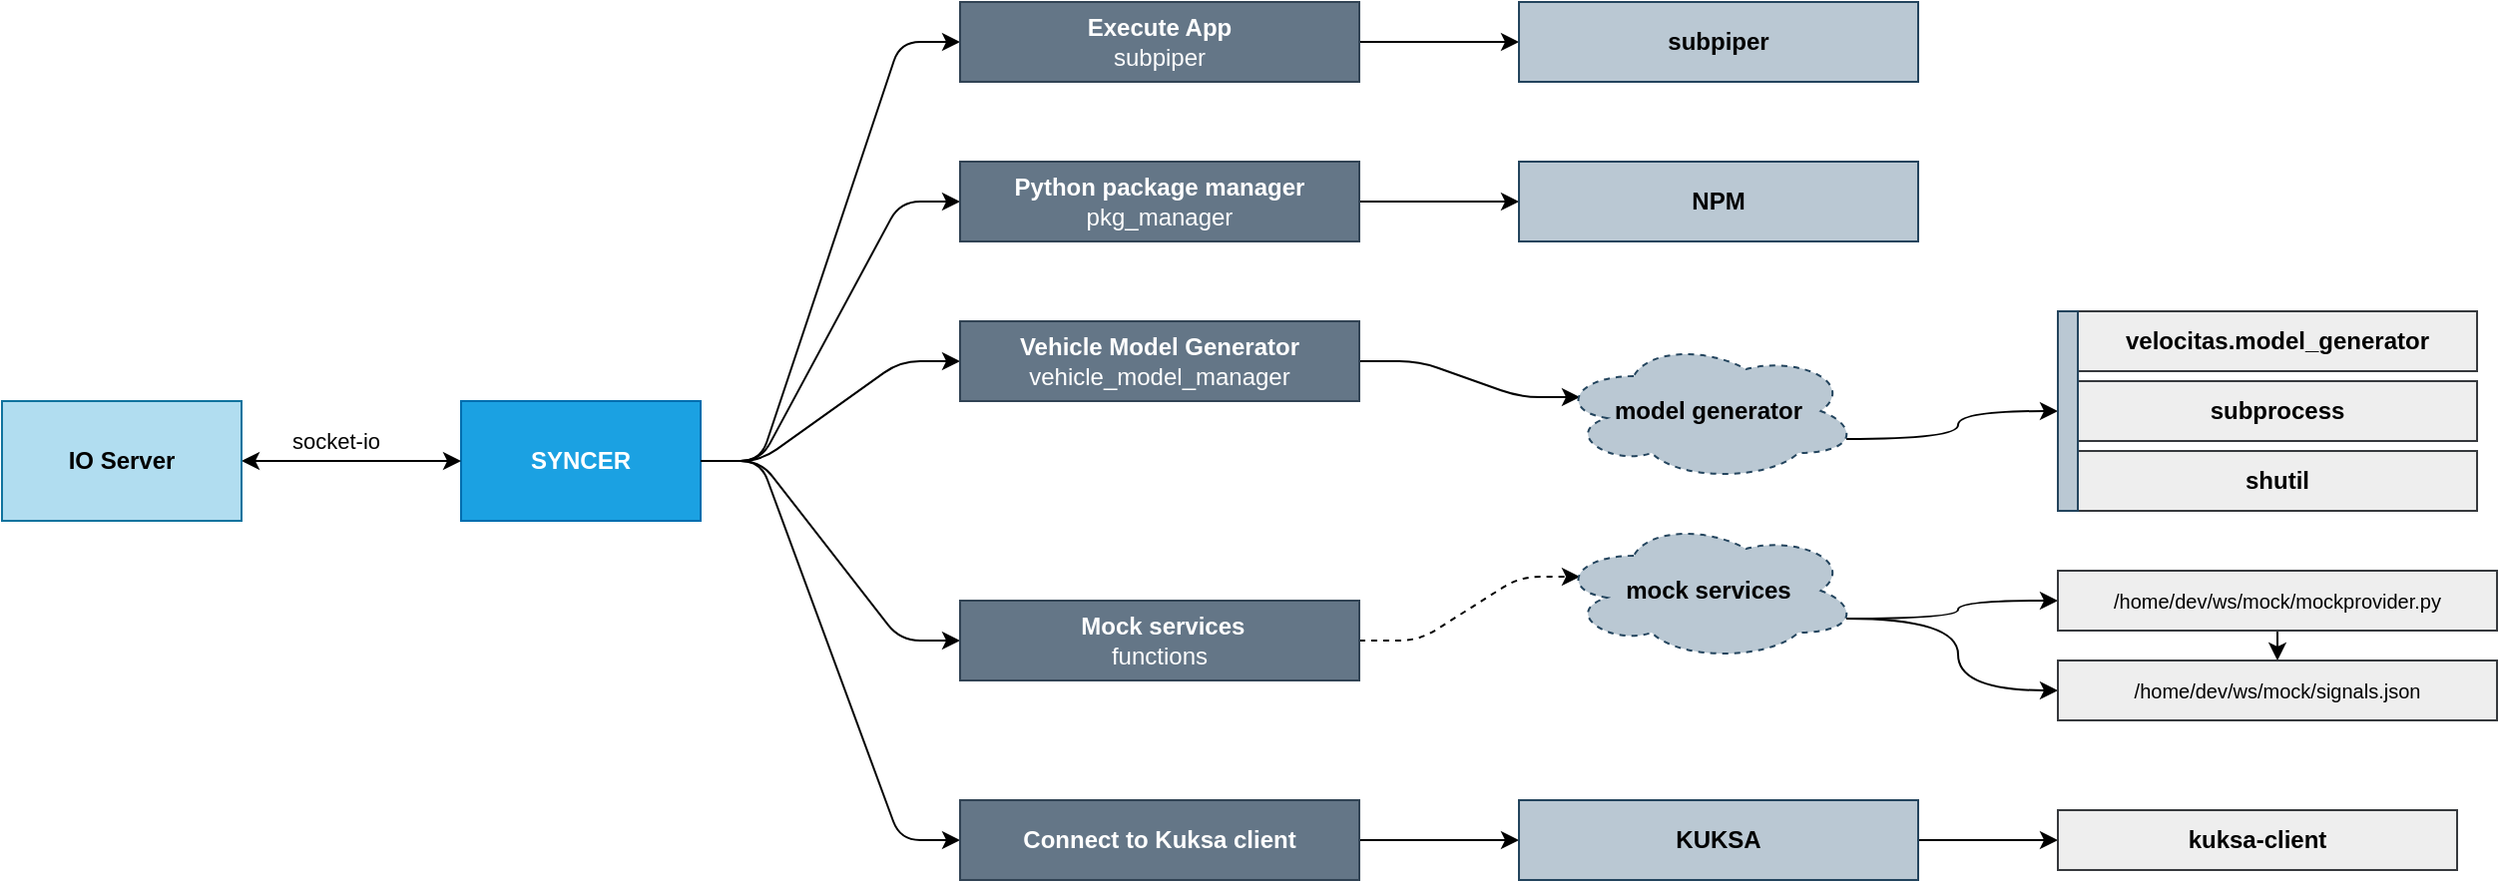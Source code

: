 <mxfile>
    <diagram id="cH-yPkPImQ-NwqW8dicZ" name="Page-1">
        <mxGraphModel dx="1545" dy="654" grid="1" gridSize="10" guides="1" tooltips="1" connect="1" arrows="1" fold="1" page="1" pageScale="1" pageWidth="1169" pageHeight="1654" math="0" shadow="0">
            <root>
                <mxCell id="0"/>
                <mxCell id="1" parent="0"/>
                <mxCell id="7" style="edgeStyle=entityRelationEdgeStyle;html=1;exitX=1;exitY=0.5;exitDx=0;exitDy=0;entryX=0;entryY=0.5;entryDx=0;entryDy=0;startArrow=none;startFill=0;" parent="1" source="2" target="6" edge="1">
                    <mxGeometry relative="1" as="geometry"/>
                </mxCell>
                <mxCell id="13" style="edgeStyle=entityRelationEdgeStyle;html=1;exitX=1;exitY=0.5;exitDx=0;exitDy=0;entryX=0;entryY=0.5;entryDx=0;entryDy=0;startArrow=none;startFill=0;" parent="1" source="2" target="12" edge="1">
                    <mxGeometry relative="1" as="geometry"/>
                </mxCell>
                <mxCell id="2" value="SYNCER" style="rounded=0;whiteSpace=wrap;html=1;fillColor=#1ba1e2;strokeColor=#006EAF;fontColor=#ffffff;fontStyle=1" parent="1" vertex="1">
                    <mxGeometry x="270" y="520" width="120" height="60" as="geometry"/>
                </mxCell>
                <mxCell id="4" style="edgeStyle=none;html=1;exitX=1;exitY=0.5;exitDx=0;exitDy=0;entryX=0;entryY=0.5;entryDx=0;entryDy=0;startArrow=classic;startFill=1;" parent="1" source="3" target="2" edge="1">
                    <mxGeometry relative="1" as="geometry"/>
                </mxCell>
                <mxCell id="5" value="socket-io" style="edgeLabel;html=1;align=center;verticalAlign=middle;resizable=0;points=[];" parent="4" vertex="1" connectable="0">
                    <mxGeometry x="0.187" y="-3" relative="1" as="geometry">
                        <mxPoint x="-19" y="-13" as="offset"/>
                    </mxGeometry>
                </mxCell>
                <mxCell id="3" value="IO Server" style="rounded=0;whiteSpace=wrap;html=1;fillColor=#b1ddf0;strokeColor=#10739e;fontStyle=1" parent="1" vertex="1">
                    <mxGeometry x="40" y="520" width="120" height="60" as="geometry"/>
                </mxCell>
                <mxCell id="26" style="edgeStyle=entityRelationEdgeStyle;html=1;exitX=1;exitY=0.5;exitDx=0;exitDy=0;entryX=0;entryY=0.5;entryDx=0;entryDy=0;startArrow=none;startFill=0;endArrow=classic;endFill=1;" parent="1" source="6" target="25" edge="1">
                    <mxGeometry relative="1" as="geometry"/>
                </mxCell>
                <mxCell id="6" value="Execute App&lt;br&gt;&lt;span style=&quot;font-weight: normal;&quot;&gt;subpiper&lt;/span&gt;" style="rounded=0;whiteSpace=wrap;fillColor=#647687;strokeColor=#314354;fontColor=#ffffff;fontStyle=1;html=1;" parent="1" vertex="1">
                    <mxGeometry x="520" y="320" width="200" height="40" as="geometry"/>
                </mxCell>
                <mxCell id="9" style="edgeStyle=entityRelationEdgeStyle;html=1;exitX=0;exitY=0.5;exitDx=0;exitDy=0;entryX=1;entryY=0.5;entryDx=0;entryDy=0;startArrow=classic;startFill=1;endArrow=none;endFill=0;" parent="1" source="8" target="2" edge="1">
                    <mxGeometry relative="1" as="geometry"/>
                </mxCell>
                <mxCell id="24" style="edgeStyle=entityRelationEdgeStyle;html=1;exitX=1;exitY=0.5;exitDx=0;exitDy=0;entryX=0;entryY=0.5;entryDx=0;entryDy=0;startArrow=none;startFill=0;endArrow=classic;endFill=1;" parent="1" source="8" target="23" edge="1">
                    <mxGeometry relative="1" as="geometry"/>
                </mxCell>
                <mxCell id="8" value="&lt;b&gt;Python package manager&lt;/b&gt;&lt;br&gt;pkg_manager" style="rounded=0;whiteSpace=wrap;fillColor=#647687;strokeColor=#314354;fontColor=#ffffff;fontStyle=0;html=1;" parent="1" vertex="1">
                    <mxGeometry x="520" y="400" width="200" height="40" as="geometry"/>
                </mxCell>
                <mxCell id="11" style="edgeStyle=entityRelationEdgeStyle;html=1;exitX=0;exitY=0.5;exitDx=0;exitDy=0;entryX=1;entryY=0.5;entryDx=0;entryDy=0;startArrow=classic;startFill=1;endArrow=none;endFill=0;" parent="1" source="10" target="2" edge="1">
                    <mxGeometry relative="1" as="geometry"/>
                </mxCell>
                <mxCell id="22" style="edgeStyle=entityRelationEdgeStyle;html=1;exitX=1;exitY=0.5;exitDx=0;exitDy=0;entryX=0.07;entryY=0.4;entryDx=0;entryDy=0;entryPerimeter=0;startArrow=none;startFill=0;endArrow=classic;endFill=1;" parent="1" source="10" target="21" edge="1">
                    <mxGeometry relative="1" as="geometry"/>
                </mxCell>
                <mxCell id="10" value="Vehicle Model Generator&lt;br&gt;&lt;span style=&quot;font-weight: normal;&quot;&gt;vehicle_model_manager&lt;/span&gt;" style="rounded=0;whiteSpace=wrap;fillColor=#647687;strokeColor=#314354;fontColor=#ffffff;fontStyle=1;html=1;" parent="1" vertex="1">
                    <mxGeometry x="520" y="480" width="200" height="40" as="geometry"/>
                </mxCell>
                <mxCell id="20" style="edgeStyle=entityRelationEdgeStyle;html=1;exitX=1;exitY=0.5;exitDx=0;exitDy=0;entryX=0.07;entryY=0.4;entryDx=0;entryDy=0;entryPerimeter=0;startArrow=none;startFill=0;endArrow=classic;endFill=1;dashed=1;" parent="1" source="12" target="19" edge="1">
                    <mxGeometry relative="1" as="geometry"/>
                </mxCell>
                <mxCell id="12" value="&amp;nbsp;Mock services&lt;br&gt;&lt;span style=&quot;font-weight: normal;&quot;&gt;functions&lt;/span&gt;" style="rounded=0;whiteSpace=wrap;fillColor=#647687;strokeColor=#314354;fontColor=#ffffff;fontStyle=1;html=1;" parent="1" vertex="1">
                    <mxGeometry x="520" y="620" width="200" height="40" as="geometry"/>
                </mxCell>
                <mxCell id="16" style="edgeStyle=entityRelationEdgeStyle;html=1;exitX=0;exitY=0.5;exitDx=0;exitDy=0;entryX=1;entryY=0.5;entryDx=0;entryDy=0;startArrow=classic;startFill=1;endArrow=none;endFill=0;" parent="1" source="15" target="2" edge="1">
                    <mxGeometry relative="1" as="geometry"/>
                </mxCell>
                <mxCell id="18" style="edgeStyle=entityRelationEdgeStyle;html=1;exitX=1;exitY=0.5;exitDx=0;exitDy=0;entryX=0;entryY=0.5;entryDx=0;entryDy=0;startArrow=none;startFill=0;endArrow=classic;endFill=1;" parent="1" source="15" target="17" edge="1">
                    <mxGeometry relative="1" as="geometry"/>
                </mxCell>
                <mxCell id="15" value="Connect to Kuksa client" style="rounded=0;whiteSpace=wrap;html=1;fillColor=#647687;strokeColor=#314354;fontColor=#ffffff;fontStyle=1" parent="1" vertex="1">
                    <mxGeometry x="520" y="720" width="200" height="40" as="geometry"/>
                </mxCell>
                <mxCell id="40" style="edgeStyle=orthogonalEdgeStyle;curved=1;html=1;exitX=1;exitY=0.5;exitDx=0;exitDy=0;entryX=0;entryY=0.5;entryDx=0;entryDy=0;fontSize=10;" edge="1" parent="1" source="17" target="39">
                    <mxGeometry relative="1" as="geometry"/>
                </mxCell>
                <mxCell id="17" value="KUKSA" style="rounded=0;whiteSpace=wrap;html=1;fillColor=#bac8d3;strokeColor=#23445d;fontStyle=1" parent="1" vertex="1">
                    <mxGeometry x="800" y="720" width="200" height="40" as="geometry"/>
                </mxCell>
                <mxCell id="37" style="edgeStyle=orthogonalEdgeStyle;curved=1;html=1;exitX=0.96;exitY=0.7;exitDx=0;exitDy=0;exitPerimeter=0;entryX=0;entryY=0.5;entryDx=0;entryDy=0;" edge="1" parent="1" source="19" target="32">
                    <mxGeometry relative="1" as="geometry"/>
                </mxCell>
                <mxCell id="38" style="edgeStyle=orthogonalEdgeStyle;curved=1;html=1;exitX=0.96;exitY=0.7;exitDx=0;exitDy=0;exitPerimeter=0;" edge="1" parent="1" source="19" target="33">
                    <mxGeometry relative="1" as="geometry"/>
                </mxCell>
                <mxCell id="19" value="mock services" style="ellipse;shape=cloud;whiteSpace=wrap;html=1;fillColor=#bac8d3;strokeColor=#23445d;fontStyle=1;dashed=1;" parent="1" vertex="1">
                    <mxGeometry x="820" y="580" width="150" height="70" as="geometry"/>
                </mxCell>
                <mxCell id="30" style="edgeStyle=orthogonalEdgeStyle;html=1;exitX=0.96;exitY=0.7;exitDx=0;exitDy=0;exitPerimeter=0;entryX=0;entryY=0.5;entryDx=0;entryDy=0;curved=1;" edge="1" parent="1" source="21" target="31">
                    <mxGeometry relative="1" as="geometry">
                        <mxPoint x="1100" y="539.273" as="targetPoint"/>
                    </mxGeometry>
                </mxCell>
                <mxCell id="21" value="model generator" style="ellipse;shape=cloud;whiteSpace=wrap;html=1;fillColor=#bac8d3;strokeColor=#23445d;fontStyle=1;dashed=1;" parent="1" vertex="1">
                    <mxGeometry x="820" y="490" width="150" height="70" as="geometry"/>
                </mxCell>
                <mxCell id="23" value="NPM" style="rounded=0;whiteSpace=wrap;html=1;fillColor=#bac8d3;strokeColor=#23445d;fontStyle=1" parent="1" vertex="1">
                    <mxGeometry x="800" y="400" width="200" height="40" as="geometry"/>
                </mxCell>
                <mxCell id="25" value="subpiper" style="rounded=0;whiteSpace=wrap;html=1;fillColor=#bac8d3;strokeColor=#23445d;fontStyle=1" parent="1" vertex="1">
                    <mxGeometry x="800" y="320" width="200" height="40" as="geometry"/>
                </mxCell>
                <mxCell id="27" value="velocitas.model_generator" style="rounded=0;whiteSpace=wrap;fillColor=#eeeeee;strokeColor=#36393d;fontStyle=1" vertex="1" parent="1">
                    <mxGeometry x="1080" y="475" width="200" height="30" as="geometry"/>
                </mxCell>
                <mxCell id="28" value="subprocess" style="rounded=0;whiteSpace=wrap;fillColor=#eeeeee;strokeColor=#36393d;fontStyle=1" vertex="1" parent="1">
                    <mxGeometry x="1080" y="510" width="200" height="30" as="geometry"/>
                </mxCell>
                <mxCell id="29" value="shutil" style="rounded=0;whiteSpace=wrap;fillColor=#eeeeee;strokeColor=#36393d;fontStyle=1" vertex="1" parent="1">
                    <mxGeometry x="1080" y="545" width="200" height="30" as="geometry"/>
                </mxCell>
                <mxCell id="31" value="" style="rounded=0;whiteSpace=wrap;html=1;fillColor=#bac8d3;strokeColor=#23445d;" vertex="1" parent="1">
                    <mxGeometry x="1070" y="475" width="10" height="100" as="geometry"/>
                </mxCell>
                <mxCell id="35" style="edgeStyle=orthogonalEdgeStyle;curved=1;html=1;exitX=0.5;exitY=1;exitDx=0;exitDy=0;fontSize=10;fontStyle=0" edge="1" parent="1" source="32" target="33">
                    <mxGeometry relative="1" as="geometry"/>
                </mxCell>
                <mxCell id="32" value="/home/dev/ws/mock/mockprovider.py" style="rounded=0;whiteSpace=wrap;fillColor=#eeeeee;strokeColor=#36393d;fontStyle=0;fontSize=10;" vertex="1" parent="1">
                    <mxGeometry x="1070" y="605" width="220" height="30" as="geometry"/>
                </mxCell>
                <mxCell id="33" value="/home/dev/ws/mock/signals.json" style="rounded=0;whiteSpace=wrap;fillColor=#eeeeee;strokeColor=#36393d;fontStyle=0;fontSize=10;" vertex="1" parent="1">
                    <mxGeometry x="1070" y="650" width="220" height="30" as="geometry"/>
                </mxCell>
                <mxCell id="39" value="kuksa-client" style="rounded=0;whiteSpace=wrap;fillColor=#eeeeee;strokeColor=#36393d;fontStyle=1" vertex="1" parent="1">
                    <mxGeometry x="1070" y="725" width="200" height="30" as="geometry"/>
                </mxCell>
            </root>
        </mxGraphModel>
    </diagram>
</mxfile>